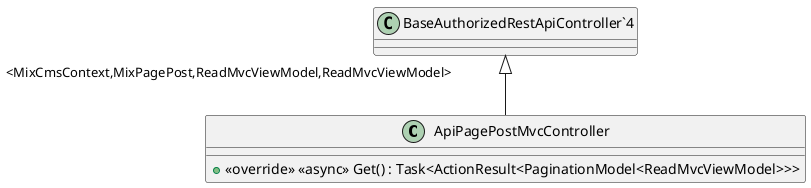 @startuml
class ApiPagePostMvcController {
    + <<override>> <<async>> Get() : Task<ActionResult<PaginationModel<ReadMvcViewModel>>>
}
"BaseAuthorizedRestApiController`4" "<MixCmsContext,MixPagePost,ReadMvcViewModel,ReadMvcViewModel>" <|-- ApiPagePostMvcController
@enduml
